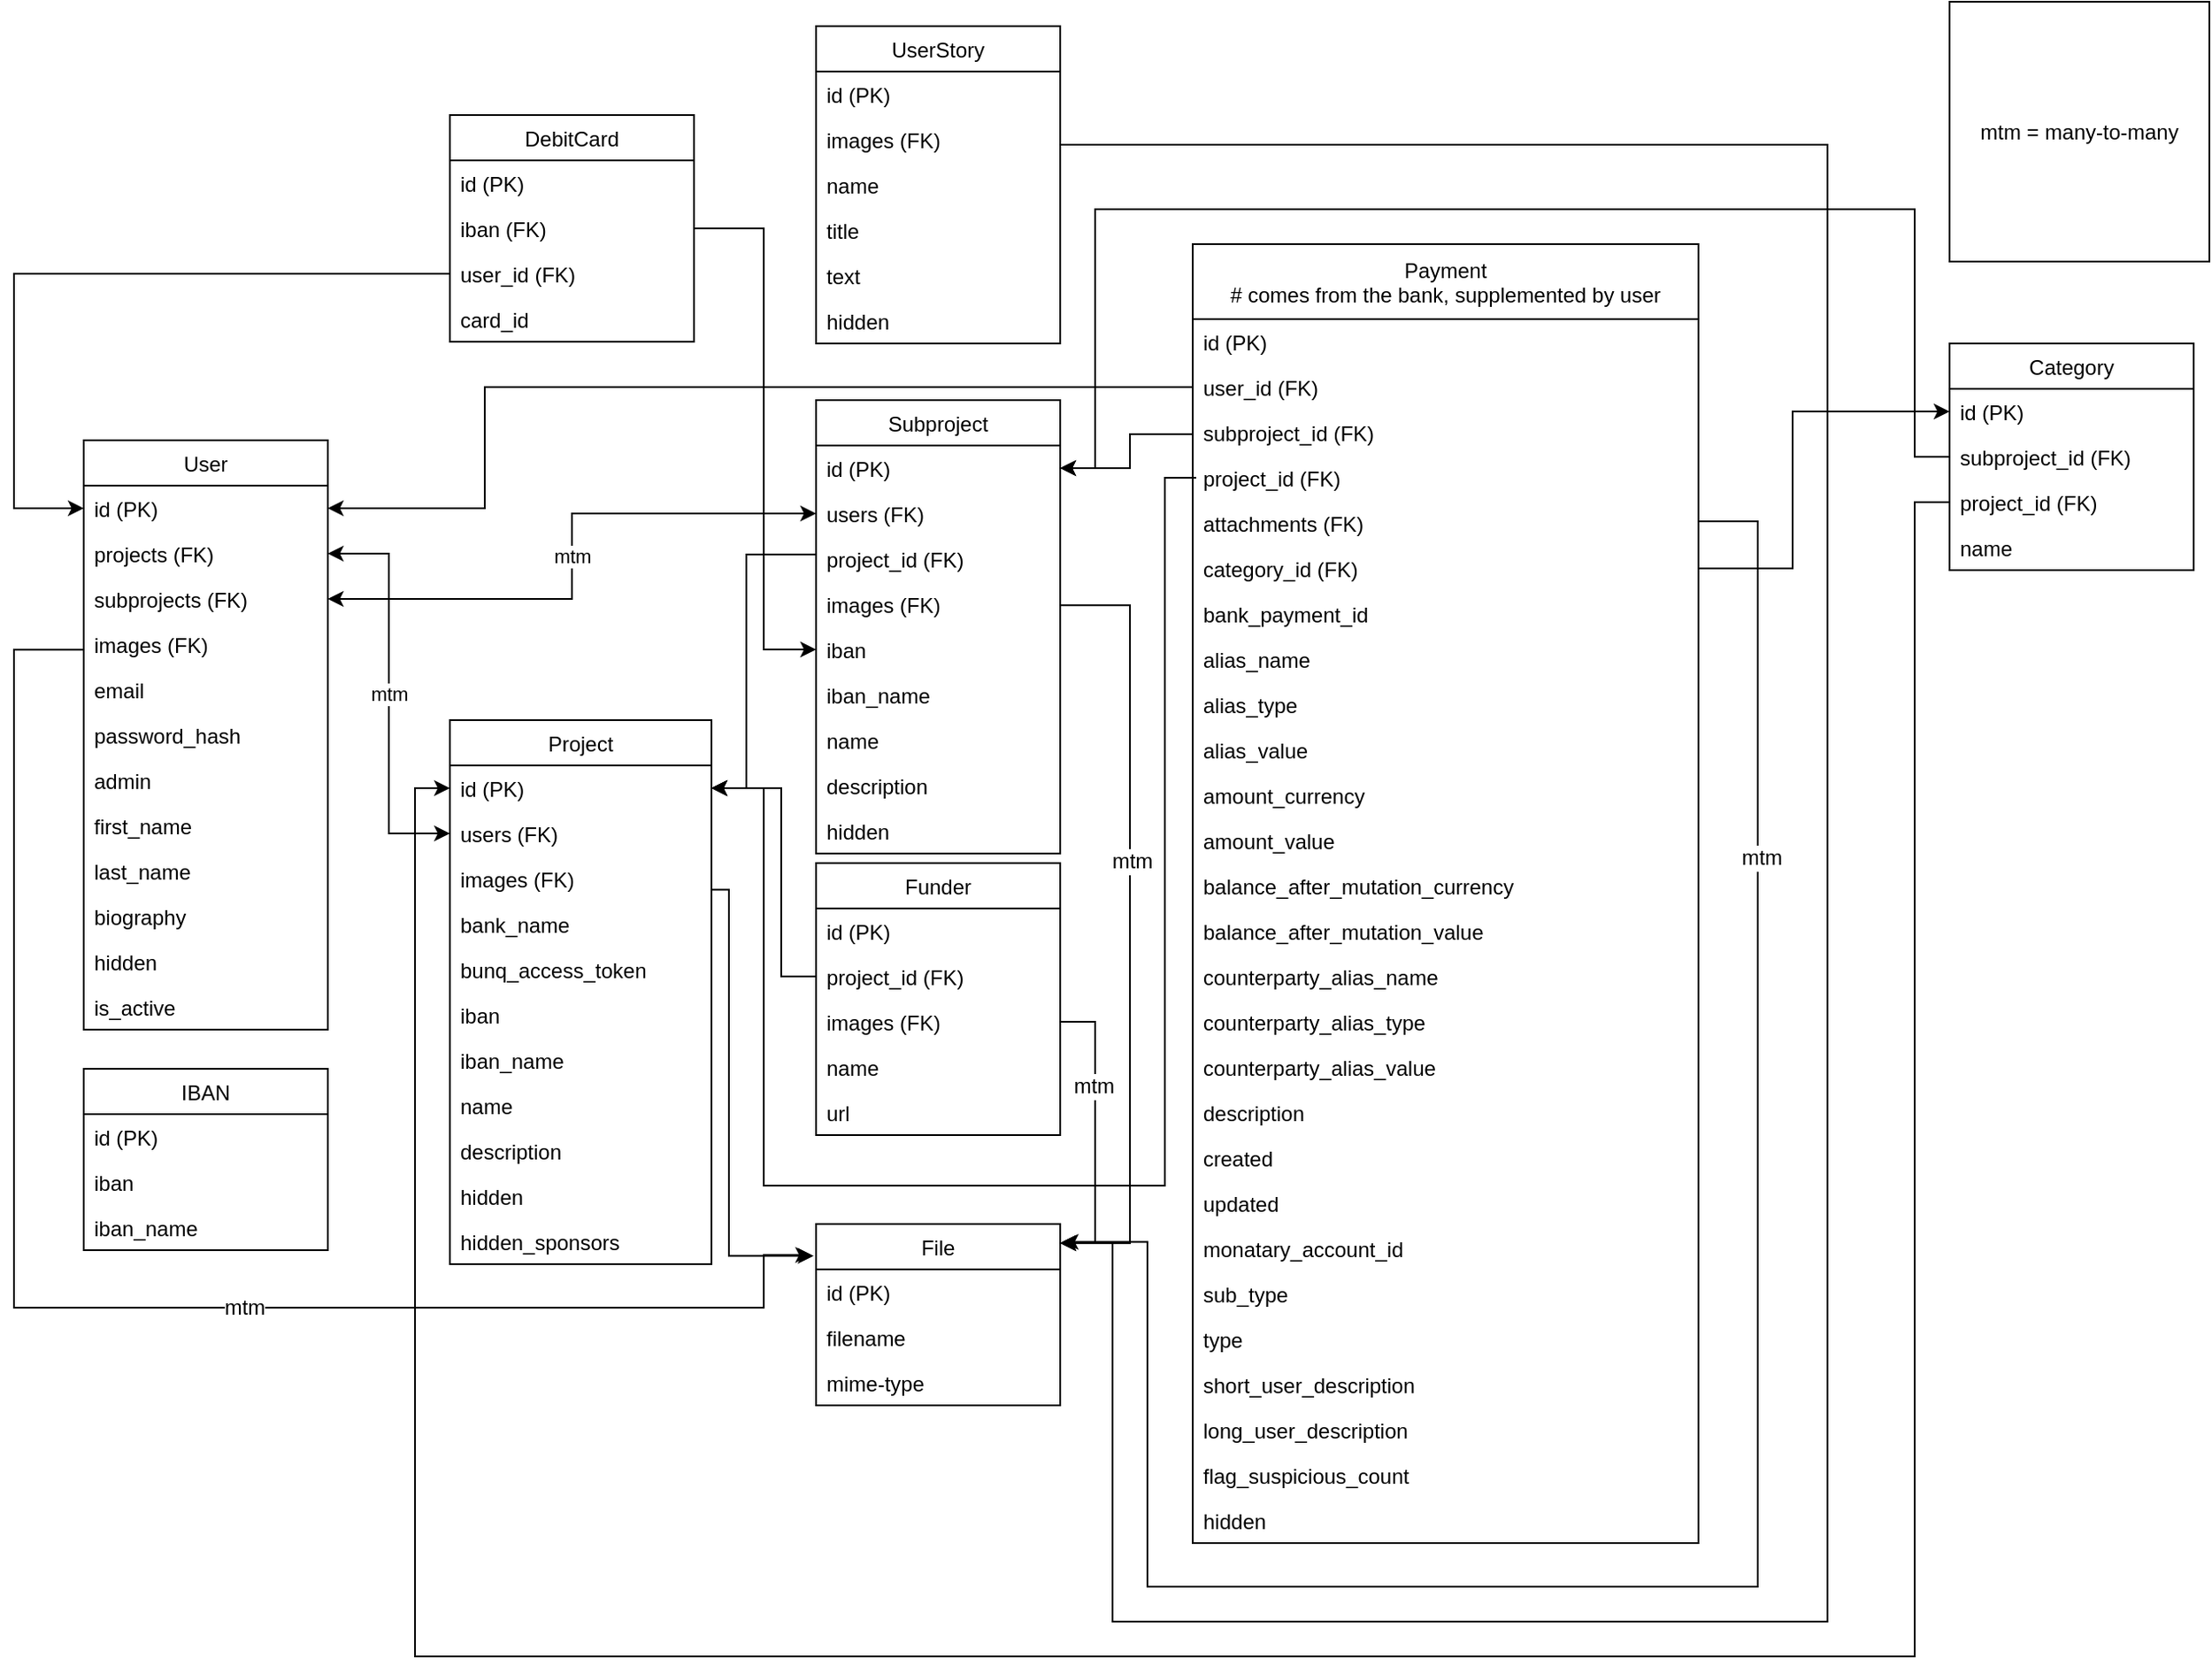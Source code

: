 <mxfile version="14.6.0" type="embed"><diagram id="FL1DUbzEmaRSs4RPR8yB" name="Page-1"><mxGraphModel dx="1816" dy="1191" grid="1" gridSize="10" guides="1" tooltips="1" connect="1" arrows="1" fold="1" page="0" pageScale="1" pageWidth="850" pageHeight="1100" math="0" shadow="0"><root><mxCell id="0"/><mxCell id="1" parent="0"/><mxCell id="57HIDotSdVXh5_2v-usg-1" value="Payment&#xA;# comes from the bank, supplemented by user" style="swimlane;fontStyle=0;childLayout=stackLayout;horizontal=1;startSize=43;fillColor=none;horizontalStack=0;resizeParent=1;resizeParentMax=0;resizeLast=0;collapsible=1;marginBottom=0;" parent="1" vertex="1"><mxGeometry x="626" y="10" width="290" height="745" as="geometry"/></mxCell><mxCell id="57HIDotSdVXh5_2v-usg-2" value="id (PK)&#xA;" style="text;strokeColor=none;fillColor=none;align=left;verticalAlign=top;spacingLeft=4;spacingRight=4;overflow=hidden;rotatable=0;points=[[0,0.5],[1,0.5]];portConstraint=eastwest;" parent="57HIDotSdVXh5_2v-usg-1" vertex="1"><mxGeometry y="43" width="290" height="26" as="geometry"/></mxCell><mxCell id="57HIDotSdVXh5_2v-usg-3" value="user_id (FK)" style="text;strokeColor=none;fillColor=none;align=left;verticalAlign=top;spacingLeft=4;spacingRight=4;overflow=hidden;rotatable=0;points=[[0,0.5],[1,0.5]];portConstraint=eastwest;" parent="57HIDotSdVXh5_2v-usg-1" vertex="1"><mxGeometry y="69" width="290" height="26" as="geometry"/></mxCell><mxCell id="57HIDotSdVXh5_2v-usg-4" value="subproject_id (FK)&#xA;" style="text;strokeColor=none;fillColor=none;align=left;verticalAlign=top;spacingLeft=4;spacingRight=4;overflow=hidden;rotatable=0;points=[[0,0.5],[1,0.5]];portConstraint=eastwest;" parent="57HIDotSdVXh5_2v-usg-1" vertex="1"><mxGeometry y="95" width="290" height="26" as="geometry"/></mxCell><mxCell id="dgPIgxhR0ISImd--TOWR-12" value="project_id (FK)&#xA;" style="text;strokeColor=none;fillColor=none;align=left;verticalAlign=top;spacingLeft=4;spacingRight=4;overflow=hidden;rotatable=0;points=[[0,0.5],[1,0.5]];portConstraint=eastwest;" parent="57HIDotSdVXh5_2v-usg-1" vertex="1"><mxGeometry y="121" width="290" height="26" as="geometry"/></mxCell><mxCell id="57HIDotSdVXh5_2v-usg-22" value="attachments (FK)" style="text;strokeColor=none;fillColor=none;align=left;verticalAlign=top;spacingLeft=4;spacingRight=4;overflow=hidden;rotatable=0;points=[[0,0.5],[1,0.5]];portConstraint=eastwest;" parent="57HIDotSdVXh5_2v-usg-1" vertex="1"><mxGeometry y="147" width="290" height="26" as="geometry"/></mxCell><mxCell id="MOU_LMAIuNn6sAr-39yu-17" value="category_id (FK)" style="text;strokeColor=none;fillColor=none;align=left;verticalAlign=top;spacingLeft=4;spacingRight=4;overflow=hidden;rotatable=0;points=[[0,0.5],[1,0.5]];portConstraint=eastwest;" parent="57HIDotSdVXh5_2v-usg-1" vertex="1"><mxGeometry y="173" width="290" height="26" as="geometry"/></mxCell><mxCell id="RYIPEs735Vv0NZoKvchg-1" value="bank_payment_id" style="text;strokeColor=none;fillColor=none;align=left;verticalAlign=top;spacingLeft=4;spacingRight=4;overflow=hidden;rotatable=0;points=[[0,0.5],[1,0.5]];portConstraint=eastwest;" parent="57HIDotSdVXh5_2v-usg-1" vertex="1"><mxGeometry y="199" width="290" height="26" as="geometry"/></mxCell><mxCell id="QB_uUHTQV4FfVjy4guDK-3" value="alias_name" style="text;strokeColor=none;fillColor=none;align=left;verticalAlign=top;spacingLeft=4;spacingRight=4;overflow=hidden;rotatable=0;points=[[0,0.5],[1,0.5]];portConstraint=eastwest;" parent="57HIDotSdVXh5_2v-usg-1" vertex="1"><mxGeometry y="225" width="290" height="26" as="geometry"/></mxCell><mxCell id="QB_uUHTQV4FfVjy4guDK-4" value="alias_type" style="text;strokeColor=none;fillColor=none;align=left;verticalAlign=top;spacingLeft=4;spacingRight=4;overflow=hidden;rotatable=0;points=[[0,0.5],[1,0.5]];portConstraint=eastwest;" parent="57HIDotSdVXh5_2v-usg-1" vertex="1"><mxGeometry y="251" width="290" height="26" as="geometry"/></mxCell><mxCell id="QB_uUHTQV4FfVjy4guDK-5" value="alias_value" style="text;strokeColor=none;fillColor=none;align=left;verticalAlign=top;spacingLeft=4;spacingRight=4;overflow=hidden;rotatable=0;points=[[0,0.5],[1,0.5]];portConstraint=eastwest;" parent="57HIDotSdVXh5_2v-usg-1" vertex="1"><mxGeometry y="277" width="290" height="26" as="geometry"/></mxCell><mxCell id="QB_uUHTQV4FfVjy4guDK-1" value="amount_currency" style="text;strokeColor=none;fillColor=none;align=left;verticalAlign=top;spacingLeft=4;spacingRight=4;overflow=hidden;rotatable=0;points=[[0,0.5],[1,0.5]];portConstraint=eastwest;" parent="57HIDotSdVXh5_2v-usg-1" vertex="1"><mxGeometry y="303" width="290" height="26" as="geometry"/></mxCell><mxCell id="57HIDotSdVXh5_2v-usg-62" value="amount_value" style="text;strokeColor=none;fillColor=none;align=left;verticalAlign=top;spacingLeft=4;spacingRight=4;overflow=hidden;rotatable=0;points=[[0,0.5],[1,0.5]];portConstraint=eastwest;" parent="57HIDotSdVXh5_2v-usg-1" vertex="1"><mxGeometry y="329" width="290" height="26" as="geometry"/></mxCell><mxCell id="1cijwUi_od-Cin2QK2L3-3" value="balance_after_mutation_currency" style="text;strokeColor=none;fillColor=none;align=left;verticalAlign=top;spacingLeft=4;spacingRight=4;overflow=hidden;rotatable=0;points=[[0,0.5],[1,0.5]];portConstraint=eastwest;" parent="57HIDotSdVXh5_2v-usg-1" vertex="1"><mxGeometry y="355" width="290" height="26" as="geometry"/></mxCell><mxCell id="QB_uUHTQV4FfVjy4guDK-17" value="balance_after_mutation_value" style="text;strokeColor=none;fillColor=none;align=left;verticalAlign=top;spacingLeft=4;spacingRight=4;overflow=hidden;rotatable=0;points=[[0,0.5],[1,0.5]];portConstraint=eastwest;" parent="57HIDotSdVXh5_2v-usg-1" vertex="1"><mxGeometry y="381" width="290" height="26" as="geometry"/></mxCell><mxCell id="QB_uUHTQV4FfVjy4guDK-6" value="counterparty_alias_name" style="text;strokeColor=none;fillColor=none;align=left;verticalAlign=top;spacingLeft=4;spacingRight=4;overflow=hidden;rotatable=0;points=[[0,0.5],[1,0.5]];portConstraint=eastwest;" parent="57HIDotSdVXh5_2v-usg-1" vertex="1"><mxGeometry y="407" width="290" height="26" as="geometry"/></mxCell><mxCell id="QB_uUHTQV4FfVjy4guDK-7" value="counterparty_alias_type" style="text;strokeColor=none;fillColor=none;align=left;verticalAlign=top;spacingLeft=4;spacingRight=4;overflow=hidden;rotatable=0;points=[[0,0.5],[1,0.5]];portConstraint=eastwest;" parent="57HIDotSdVXh5_2v-usg-1" vertex="1"><mxGeometry y="433" width="290" height="26" as="geometry"/></mxCell><mxCell id="QB_uUHTQV4FfVjy4guDK-8" value="counterparty_alias_value" style="text;strokeColor=none;fillColor=none;align=left;verticalAlign=top;spacingLeft=4;spacingRight=4;overflow=hidden;rotatable=0;points=[[0,0.5],[1,0.5]];portConstraint=eastwest;" parent="57HIDotSdVXh5_2v-usg-1" vertex="1"><mxGeometry y="459" width="290" height="26" as="geometry"/></mxCell><mxCell id="57HIDotSdVXh5_2v-usg-20" value="description" style="text;strokeColor=none;fillColor=none;align=left;verticalAlign=top;spacingLeft=4;spacingRight=4;overflow=hidden;rotatable=0;points=[[0,0.5],[1,0.5]];portConstraint=eastwest;" parent="57HIDotSdVXh5_2v-usg-1" vertex="1"><mxGeometry y="485" width="290" height="26" as="geometry"/></mxCell><mxCell id="QB_uUHTQV4FfVjy4guDK-18" value="created" style="text;strokeColor=none;fillColor=none;align=left;verticalAlign=top;spacingLeft=4;spacingRight=4;overflow=hidden;rotatable=0;points=[[0,0.5],[1,0.5]];portConstraint=eastwest;" parent="57HIDotSdVXh5_2v-usg-1" vertex="1"><mxGeometry y="511" width="290" height="26" as="geometry"/></mxCell><mxCell id="QB_uUHTQV4FfVjy4guDK-19" value="updated" style="text;strokeColor=none;fillColor=none;align=left;verticalAlign=top;spacingLeft=4;spacingRight=4;overflow=hidden;rotatable=0;points=[[0,0.5],[1,0.5]];portConstraint=eastwest;" parent="57HIDotSdVXh5_2v-usg-1" vertex="1"><mxGeometry y="537" width="290" height="26" as="geometry"/></mxCell><mxCell id="QB_uUHTQV4FfVjy4guDK-20" value="monatary_account_id" style="text;strokeColor=none;fillColor=none;align=left;verticalAlign=top;spacingLeft=4;spacingRight=4;overflow=hidden;rotatable=0;points=[[0,0.5],[1,0.5]];portConstraint=eastwest;" parent="57HIDotSdVXh5_2v-usg-1" vertex="1"><mxGeometry y="563" width="290" height="26" as="geometry"/></mxCell><mxCell id="QB_uUHTQV4FfVjy4guDK-21" value="sub_type" style="text;strokeColor=none;fillColor=none;align=left;verticalAlign=top;spacingLeft=4;spacingRight=4;overflow=hidden;rotatable=0;points=[[0,0.5],[1,0.5]];portConstraint=eastwest;" parent="57HIDotSdVXh5_2v-usg-1" vertex="1"><mxGeometry y="589" width="290" height="26" as="geometry"/></mxCell><mxCell id="QB_uUHTQV4FfVjy4guDK-22" value="type" style="text;strokeColor=none;fillColor=none;align=left;verticalAlign=top;spacingLeft=4;spacingRight=4;overflow=hidden;rotatable=0;points=[[0,0.5],[1,0.5]];portConstraint=eastwest;" parent="57HIDotSdVXh5_2v-usg-1" vertex="1"><mxGeometry y="615" width="290" height="26" as="geometry"/></mxCell><mxCell id="57HIDotSdVXh5_2v-usg-21" value="short_user_description" style="text;strokeColor=none;fillColor=none;align=left;verticalAlign=top;spacingLeft=4;spacingRight=4;overflow=hidden;rotatable=0;points=[[0,0.5],[1,0.5]];portConstraint=eastwest;" parent="57HIDotSdVXh5_2v-usg-1" vertex="1"><mxGeometry y="641" width="290" height="26" as="geometry"/></mxCell><mxCell id="3pyakyadj2IgIkxRDgVL-15" value="long_user_description" style="text;strokeColor=none;fillColor=none;align=left;verticalAlign=top;spacingLeft=4;spacingRight=4;overflow=hidden;rotatable=0;points=[[0,0.5],[1,0.5]];portConstraint=eastwest;" parent="57HIDotSdVXh5_2v-usg-1" vertex="1"><mxGeometry y="667" width="290" height="26" as="geometry"/></mxCell><mxCell id="57HIDotSdVXh5_2v-usg-17" value="flag_suspicious_count" style="text;strokeColor=none;fillColor=none;align=left;verticalAlign=top;spacingLeft=4;spacingRight=4;overflow=hidden;rotatable=0;points=[[0,0.5],[1,0.5]];portConstraint=eastwest;" parent="57HIDotSdVXh5_2v-usg-1" vertex="1"><mxGeometry y="693" width="290" height="26" as="geometry"/></mxCell><mxCell id="57HIDotSdVXh5_2v-usg-12" value="hidden" style="text;strokeColor=none;fillColor=none;align=left;verticalAlign=top;spacingLeft=4;spacingRight=4;overflow=hidden;rotatable=0;points=[[0,0.5],[1,0.5]];portConstraint=eastwest;" parent="57HIDotSdVXh5_2v-usg-1" vertex="1"><mxGeometry y="719" width="290" height="26" as="geometry"/></mxCell><mxCell id="57HIDotSdVXh5_2v-usg-5" value="User" style="swimlane;fontStyle=0;childLayout=stackLayout;horizontal=1;startSize=26;fillColor=none;horizontalStack=0;resizeParent=1;resizeParentMax=0;resizeLast=0;collapsible=1;marginBottom=0;" parent="1" vertex="1"><mxGeometry x="-10" y="122.5" width="140" height="338" as="geometry"/></mxCell><mxCell id="57HIDotSdVXh5_2v-usg-6" value="id (PK)&#xA;" style="text;strokeColor=none;fillColor=none;align=left;verticalAlign=top;spacingLeft=4;spacingRight=4;overflow=hidden;rotatable=0;points=[[0,0.5],[1,0.5]];portConstraint=eastwest;" parent="57HIDotSdVXh5_2v-usg-5" vertex="1"><mxGeometry y="26" width="140" height="26" as="geometry"/></mxCell><mxCell id="57HIDotSdVXh5_2v-usg-33" value="projects (FK)" style="text;strokeColor=none;fillColor=none;align=left;verticalAlign=top;spacingLeft=4;spacingRight=4;overflow=hidden;rotatable=0;points=[[0,0.5],[1,0.5]];portConstraint=eastwest;" parent="57HIDotSdVXh5_2v-usg-5" vertex="1"><mxGeometry y="52" width="140" height="26" as="geometry"/></mxCell><mxCell id="57HIDotSdVXh5_2v-usg-34" value="subprojects (FK)" style="text;strokeColor=none;fillColor=none;align=left;verticalAlign=top;spacingLeft=4;spacingRight=4;overflow=hidden;rotatable=0;points=[[0,0.5],[1,0.5]];portConstraint=eastwest;" parent="57HIDotSdVXh5_2v-usg-5" vertex="1"><mxGeometry y="78" width="140" height="26" as="geometry"/></mxCell><mxCell id="57HIDotSdVXh5_2v-usg-36" value="images (FK)" style="text;strokeColor=none;fillColor=none;align=left;verticalAlign=top;spacingLeft=4;spacingRight=4;overflow=hidden;rotatable=0;points=[[0,0.5],[1,0.5]];portConstraint=eastwest;" parent="57HIDotSdVXh5_2v-usg-5" vertex="1"><mxGeometry y="104" width="140" height="26" as="geometry"/></mxCell><mxCell id="57HIDotSdVXh5_2v-usg-8" value="email" style="text;strokeColor=none;fillColor=none;align=left;verticalAlign=top;spacingLeft=4;spacingRight=4;overflow=hidden;rotatable=0;points=[[0,0.5],[1,0.5]];portConstraint=eastwest;" parent="57HIDotSdVXh5_2v-usg-5" vertex="1"><mxGeometry y="130" width="140" height="26" as="geometry"/></mxCell><mxCell id="57HIDotSdVXh5_2v-usg-25" value="password_hash" style="text;strokeColor=none;fillColor=none;align=left;verticalAlign=top;spacingLeft=4;spacingRight=4;overflow=hidden;rotatable=0;points=[[0,0.5],[1,0.5]];portConstraint=eastwest;" parent="57HIDotSdVXh5_2v-usg-5" vertex="1"><mxGeometry y="156" width="140" height="26" as="geometry"/></mxCell><mxCell id="57HIDotSdVXh5_2v-usg-7" value="admin" style="text;strokeColor=none;fillColor=none;align=left;verticalAlign=top;spacingLeft=4;spacingRight=4;overflow=hidden;rotatable=0;points=[[0,0.5],[1,0.5]];portConstraint=eastwest;" parent="57HIDotSdVXh5_2v-usg-5" vertex="1"><mxGeometry y="182" width="140" height="26" as="geometry"/></mxCell><mxCell id="57HIDotSdVXh5_2v-usg-31" value="first_name" style="text;strokeColor=none;fillColor=none;align=left;verticalAlign=top;spacingLeft=4;spacingRight=4;overflow=hidden;rotatable=0;points=[[0,0.5],[1,0.5]];portConstraint=eastwest;" parent="57HIDotSdVXh5_2v-usg-5" vertex="1"><mxGeometry y="208" width="140" height="26" as="geometry"/></mxCell><mxCell id="3pyakyadj2IgIkxRDgVL-16" value="last_name" style="text;strokeColor=none;fillColor=none;align=left;verticalAlign=top;spacingLeft=4;spacingRight=4;overflow=hidden;rotatable=0;points=[[0,0.5],[1,0.5]];portConstraint=eastwest;" parent="57HIDotSdVXh5_2v-usg-5" vertex="1"><mxGeometry y="234" width="140" height="26" as="geometry"/></mxCell><mxCell id="57HIDotSdVXh5_2v-usg-32" value="biography" style="text;strokeColor=none;fillColor=none;align=left;verticalAlign=top;spacingLeft=4;spacingRight=4;overflow=hidden;rotatable=0;points=[[0,0.5],[1,0.5]];portConstraint=eastwest;" parent="57HIDotSdVXh5_2v-usg-5" vertex="1"><mxGeometry y="260" width="140" height="26" as="geometry"/></mxCell><mxCell id="3" value="hidden" style="text;strokeColor=none;fillColor=none;align=left;verticalAlign=top;spacingLeft=4;spacingRight=4;overflow=hidden;rotatable=0;points=[[0,0.5],[1,0.5]];portConstraint=eastwest;" parent="57HIDotSdVXh5_2v-usg-5" vertex="1"><mxGeometry y="286" width="140" height="26" as="geometry"/></mxCell><mxCell id="57HIDotSdVXh5_2v-usg-35" value="is_active" style="text;strokeColor=none;fillColor=none;align=left;verticalAlign=top;spacingLeft=4;spacingRight=4;overflow=hidden;rotatable=0;points=[[0,0.5],[1,0.5]];portConstraint=eastwest;" parent="57HIDotSdVXh5_2v-usg-5" vertex="1"><mxGeometry y="312" width="140" height="26" as="geometry"/></mxCell><mxCell id="57HIDotSdVXh5_2v-usg-43" value="mtm" style="edgeStyle=orthogonalEdgeStyle;rounded=0;orthogonalLoop=1;jettySize=auto;html=1;entryX=0;entryY=0.5;entryDx=0;entryDy=0;startArrow=classic;startFill=1;" parent="1" source="57HIDotSdVXh5_2v-usg-34" target="ZPVJgjMT-h1JvYD0-QV5-28" edge="1"><mxGeometry relative="1" as="geometry"/></mxCell><mxCell id="57HIDotSdVXh5_2v-usg-44" value="Project" style="swimlane;fontStyle=0;childLayout=stackLayout;horizontal=1;startSize=26;fillColor=none;horizontalStack=0;resizeParent=1;resizeParentMax=0;resizeLast=0;collapsible=1;marginBottom=0;" parent="1" vertex="1"><mxGeometry x="200" y="283" width="150" height="312" as="geometry"/></mxCell><mxCell id="57HIDotSdVXh5_2v-usg-45" value="id (PK)" style="text;strokeColor=none;fillColor=none;align=left;verticalAlign=top;spacingLeft=4;spacingRight=4;overflow=hidden;rotatable=0;points=[[0,0.5],[1,0.5]];portConstraint=eastwest;" parent="57HIDotSdVXh5_2v-usg-44" vertex="1"><mxGeometry y="26" width="150" height="26" as="geometry"/></mxCell><mxCell id="ZPVJgjMT-h1JvYD0-QV5-26" value="users (FK)" style="text;strokeColor=none;fillColor=none;align=left;verticalAlign=top;spacingLeft=4;spacingRight=4;overflow=hidden;rotatable=0;points=[[0,0.5],[1,0.5]];portConstraint=eastwest;" parent="57HIDotSdVXh5_2v-usg-44" vertex="1"><mxGeometry y="52" width="150" height="26" as="geometry"/></mxCell><mxCell id="57HIDotSdVXh5_2v-usg-49" value="images (FK)" style="text;strokeColor=none;fillColor=none;align=left;verticalAlign=top;spacingLeft=4;spacingRight=4;overflow=hidden;rotatable=0;points=[[0,0.5],[1,0.5]];portConstraint=eastwest;" parent="57HIDotSdVXh5_2v-usg-44" vertex="1"><mxGeometry y="78" width="150" height="26" as="geometry"/></mxCell><mxCell id="dgPIgxhR0ISImd--TOWR-4" value="bank_name" style="text;strokeColor=none;fillColor=none;align=left;verticalAlign=top;spacingLeft=4;spacingRight=4;overflow=hidden;rotatable=0;points=[[0,0.5],[1,0.5]];portConstraint=eastwest;" parent="57HIDotSdVXh5_2v-usg-44" vertex="1"><mxGeometry y="104" width="150" height="26" as="geometry"/></mxCell><mxCell id="dgPIgxhR0ISImd--TOWR-6" value="bunq_access_token" style="text;strokeColor=none;fillColor=none;align=left;verticalAlign=top;spacingLeft=4;spacingRight=4;overflow=hidden;rotatable=0;points=[[0,0.5],[1,0.5]];portConstraint=eastwest;" parent="57HIDotSdVXh5_2v-usg-44" vertex="1"><mxGeometry y="130" width="150" height="26" as="geometry"/></mxCell><mxCell id="3pyakyadj2IgIkxRDgVL-2" value="iban" style="text;strokeColor=none;fillColor=none;align=left;verticalAlign=top;spacingLeft=4;spacingRight=4;overflow=hidden;rotatable=0;points=[[0,0.5],[1,0.5]];portConstraint=eastwest;" parent="57HIDotSdVXh5_2v-usg-44" vertex="1"><mxGeometry y="156" width="150" height="26" as="geometry"/></mxCell><mxCell id="Kla7lpwl7TmHaU3DW4KV-1" value="iban_name" style="text;strokeColor=none;fillColor=none;align=left;verticalAlign=top;spacingLeft=4;spacingRight=4;overflow=hidden;rotatable=0;points=[[0,0.5],[1,0.5]];portConstraint=eastwest;" parent="57HIDotSdVXh5_2v-usg-44" vertex="1"><mxGeometry y="182" width="150" height="26" as="geometry"/></mxCell><mxCell id="3pyakyadj2IgIkxRDgVL-17" value="name" style="text;strokeColor=none;fillColor=none;align=left;verticalAlign=top;spacingLeft=4;spacingRight=4;overflow=hidden;rotatable=0;points=[[0,0.5],[1,0.5]];portConstraint=eastwest;" parent="57HIDotSdVXh5_2v-usg-44" vertex="1"><mxGeometry y="208" width="150" height="26" as="geometry"/></mxCell><mxCell id="57HIDotSdVXh5_2v-usg-48" value="description" style="text;strokeColor=none;fillColor=none;align=left;verticalAlign=top;spacingLeft=4;spacingRight=4;overflow=hidden;rotatable=0;points=[[0,0.5],[1,0.5]];portConstraint=eastwest;" parent="57HIDotSdVXh5_2v-usg-44" vertex="1"><mxGeometry y="234" width="150" height="26" as="geometry"/></mxCell><mxCell id="57HIDotSdVXh5_2v-usg-50" value="hidden" style="text;strokeColor=none;fillColor=none;align=left;verticalAlign=top;spacingLeft=4;spacingRight=4;overflow=hidden;rotatable=0;points=[[0,0.5],[1,0.5]];portConstraint=eastwest;" parent="57HIDotSdVXh5_2v-usg-44" vertex="1"><mxGeometry y="260" width="150" height="26" as="geometry"/></mxCell><mxCell id="2" value="hidden_sponsors&#xA;" style="text;strokeColor=none;fillColor=none;align=left;verticalAlign=top;spacingLeft=4;spacingRight=4;overflow=hidden;rotatable=0;points=[[0,0.5],[1,0.5]];portConstraint=eastwest;" parent="57HIDotSdVXh5_2v-usg-44" vertex="1"><mxGeometry y="286" width="150" height="26" as="geometry"/></mxCell><mxCell id="57HIDotSdVXh5_2v-usg-52" style="edgeStyle=orthogonalEdgeStyle;rounded=0;orthogonalLoop=1;jettySize=auto;html=1;entryX=1;entryY=0.5;entryDx=0;entryDy=0;" parent="1" source="57HIDotSdVXh5_2v-usg-37" target="57HIDotSdVXh5_2v-usg-45" edge="1"><mxGeometry relative="1" as="geometry"><Array as="points"><mxPoint x="370" y="188"/><mxPoint x="370" y="322"/></Array></mxGeometry></mxCell><mxCell id="57HIDotSdVXh5_2v-usg-10" value="Subproject" style="swimlane;fontStyle=0;childLayout=stackLayout;horizontal=1;startSize=26;fillColor=none;horizontalStack=0;resizeParent=1;resizeParentMax=0;resizeLast=0;collapsible=1;marginBottom=0;" parent="1" vertex="1"><mxGeometry x="410" y="99.5" width="140" height="260" as="geometry"/></mxCell><mxCell id="57HIDotSdVXh5_2v-usg-11" value="id (PK)" style="text;strokeColor=none;fillColor=none;align=left;verticalAlign=top;spacingLeft=4;spacingRight=4;overflow=hidden;rotatable=0;points=[[0,0.5],[1,0.5]];portConstraint=eastwest;" parent="57HIDotSdVXh5_2v-usg-10" vertex="1"><mxGeometry y="26" width="140" height="26" as="geometry"/></mxCell><mxCell id="ZPVJgjMT-h1JvYD0-QV5-28" value="users (FK)" style="text;strokeColor=none;fillColor=none;align=left;verticalAlign=top;spacingLeft=4;spacingRight=4;overflow=hidden;rotatable=0;points=[[0,0.5],[1,0.5]];portConstraint=eastwest;" parent="57HIDotSdVXh5_2v-usg-10" vertex="1"><mxGeometry y="52" width="140" height="26" as="geometry"/></mxCell><mxCell id="57HIDotSdVXh5_2v-usg-37" value="project_id (FK)" style="text;strokeColor=none;fillColor=none;align=left;verticalAlign=top;spacingLeft=4;spacingRight=4;overflow=hidden;rotatable=0;points=[[0,0.5],[1,0.5]];portConstraint=eastwest;" parent="57HIDotSdVXh5_2v-usg-10" vertex="1"><mxGeometry y="78" width="140" height="26" as="geometry"/></mxCell><mxCell id="57HIDotSdVXh5_2v-usg-39" value="images (FK)" style="text;strokeColor=none;fillColor=none;align=left;verticalAlign=top;spacingLeft=4;spacingRight=4;overflow=hidden;rotatable=0;points=[[0,0.5],[1,0.5]];portConstraint=eastwest;" parent="57HIDotSdVXh5_2v-usg-10" vertex="1"><mxGeometry y="104" width="140" height="26" as="geometry"/></mxCell><mxCell id="1cijwUi_od-Cin2QK2L3-1" value="iban" style="text;strokeColor=none;fillColor=none;align=left;verticalAlign=top;spacingLeft=4;spacingRight=4;overflow=hidden;rotatable=0;points=[[0,0.5],[1,0.5]];portConstraint=eastwest;" parent="57HIDotSdVXh5_2v-usg-10" vertex="1"><mxGeometry y="130" width="140" height="26" as="geometry"/></mxCell><mxCell id="Kla7lpwl7TmHaU3DW4KV-2" value="iban_name" style="text;strokeColor=none;fillColor=none;align=left;verticalAlign=top;spacingLeft=4;spacingRight=4;overflow=hidden;rotatable=0;points=[[0,0.5],[1,0.5]];portConstraint=eastwest;" parent="57HIDotSdVXh5_2v-usg-10" vertex="1"><mxGeometry y="156" width="140" height="26" as="geometry"/></mxCell><mxCell id="3pyakyadj2IgIkxRDgVL-18" value="name" style="text;strokeColor=none;fillColor=none;align=left;verticalAlign=top;spacingLeft=4;spacingRight=4;overflow=hidden;rotatable=0;points=[[0,0.5],[1,0.5]];portConstraint=eastwest;" parent="57HIDotSdVXh5_2v-usg-10" vertex="1"><mxGeometry y="182" width="140" height="26" as="geometry"/></mxCell><mxCell id="57HIDotSdVXh5_2v-usg-13" value="description" style="text;strokeColor=none;fillColor=none;align=left;verticalAlign=top;spacingLeft=4;spacingRight=4;overflow=hidden;rotatable=0;points=[[0,0.5],[1,0.5]];portConstraint=eastwest;" parent="57HIDotSdVXh5_2v-usg-10" vertex="1"><mxGeometry y="208" width="140" height="26" as="geometry"/></mxCell><mxCell id="57HIDotSdVXh5_2v-usg-40" value="hidden" style="text;strokeColor=none;fillColor=none;align=left;verticalAlign=top;spacingLeft=4;spacingRight=4;overflow=hidden;rotatable=0;points=[[0,0.5],[1,0.5]];portConstraint=eastwest;" parent="57HIDotSdVXh5_2v-usg-10" vertex="1"><mxGeometry y="234" width="140" height="26" as="geometry"/></mxCell><mxCell id="57HIDotSdVXh5_2v-usg-54" style="edgeStyle=orthogonalEdgeStyle;rounded=0;orthogonalLoop=1;jettySize=auto;html=1;entryX=1;entryY=0.5;entryDx=0;entryDy=0;" parent="1" source="57HIDotSdVXh5_2v-usg-4" target="57HIDotSdVXh5_2v-usg-11" edge="1"><mxGeometry relative="1" as="geometry"><Array as="points"><mxPoint x="590" y="119"/><mxPoint x="590" y="139"/></Array></mxGeometry></mxCell><mxCell id="57HIDotSdVXh5_2v-usg-56" value="UserStory" style="swimlane;fontStyle=0;childLayout=stackLayout;horizontal=1;startSize=26;fillColor=none;horizontalStack=0;resizeParent=1;resizeParentMax=0;resizeLast=0;collapsible=1;marginBottom=0;" parent="1" vertex="1"><mxGeometry x="410" y="-115" width="140" height="182" as="geometry"/></mxCell><mxCell id="57HIDotSdVXh5_2v-usg-61" value="id (PK)" style="text;strokeColor=none;fillColor=none;align=left;verticalAlign=top;spacingLeft=4;spacingRight=4;overflow=hidden;rotatable=0;points=[[0,0.5],[1,0.5]];portConstraint=eastwest;" parent="57HIDotSdVXh5_2v-usg-56" vertex="1"><mxGeometry y="26" width="140" height="26" as="geometry"/></mxCell><mxCell id="57HIDotSdVXh5_2v-usg-60" value="images (FK)" style="text;strokeColor=none;fillColor=none;align=left;verticalAlign=top;spacingLeft=4;spacingRight=4;overflow=hidden;rotatable=0;points=[[0,0.5],[1,0.5]];portConstraint=eastwest;" parent="57HIDotSdVXh5_2v-usg-56" vertex="1"><mxGeometry y="52" width="140" height="26" as="geometry"/></mxCell><mxCell id="57HIDotSdVXh5_2v-usg-58" value="name" style="text;strokeColor=none;fillColor=none;align=left;verticalAlign=top;spacingLeft=4;spacingRight=4;overflow=hidden;rotatable=0;points=[[0,0.5],[1,0.5]];portConstraint=eastwest;" parent="57HIDotSdVXh5_2v-usg-56" vertex="1"><mxGeometry y="78" width="140" height="26" as="geometry"/></mxCell><mxCell id="57HIDotSdVXh5_2v-usg-57" value="title" style="text;strokeColor=none;fillColor=none;align=left;verticalAlign=top;spacingLeft=4;spacingRight=4;overflow=hidden;rotatable=0;points=[[0,0.5],[1,0.5]];portConstraint=eastwest;" parent="57HIDotSdVXh5_2v-usg-56" vertex="1"><mxGeometry y="104" width="140" height="26" as="geometry"/></mxCell><mxCell id="dgPIgxhR0ISImd--TOWR-15" value="text" style="text;strokeColor=none;fillColor=none;align=left;verticalAlign=top;spacingLeft=4;spacingRight=4;overflow=hidden;rotatable=0;points=[[0,0.5],[1,0.5]];portConstraint=eastwest;" parent="57HIDotSdVXh5_2v-usg-56" vertex="1"><mxGeometry y="130" width="140" height="26" as="geometry"/></mxCell><mxCell id="57HIDotSdVXh5_2v-usg-59" value="hidden" style="text;strokeColor=none;fillColor=none;align=left;verticalAlign=top;spacingLeft=4;spacingRight=4;overflow=hidden;rotatable=0;points=[[0,0.5],[1,0.5]];portConstraint=eastwest;" parent="57HIDotSdVXh5_2v-usg-56" vertex="1"><mxGeometry y="156" width="140" height="26" as="geometry"/></mxCell><mxCell id="3pyakyadj2IgIkxRDgVL-3" value="DebitCard" style="swimlane;fontStyle=0;childLayout=stackLayout;horizontal=1;startSize=26;fillColor=none;horizontalStack=0;resizeParent=1;resizeParentMax=0;resizeLast=0;collapsible=1;marginBottom=0;" parent="1" vertex="1"><mxGeometry x="200" y="-64" width="140" height="130" as="geometry"/></mxCell><mxCell id="3pyakyadj2IgIkxRDgVL-4" value="id (PK)" style="text;strokeColor=none;fillColor=none;align=left;verticalAlign=top;spacingLeft=4;spacingRight=4;overflow=hidden;rotatable=0;points=[[0,0.5],[1,0.5]];portConstraint=eastwest;" parent="3pyakyadj2IgIkxRDgVL-3" vertex="1"><mxGeometry y="26" width="140" height="26" as="geometry"/></mxCell><mxCell id="3pyakyadj2IgIkxRDgVL-5" value="iban (FK)&#xA;" style="text;strokeColor=none;fillColor=none;align=left;verticalAlign=top;spacingLeft=4;spacingRight=4;overflow=hidden;rotatable=0;points=[[0,0.5],[1,0.5]];portConstraint=eastwest;" parent="3pyakyadj2IgIkxRDgVL-3" vertex="1"><mxGeometry y="52" width="140" height="26" as="geometry"/></mxCell><mxCell id="3pyakyadj2IgIkxRDgVL-9" value="user_id (FK)" style="text;strokeColor=none;fillColor=none;align=left;verticalAlign=top;spacingLeft=4;spacingRight=4;overflow=hidden;rotatable=0;points=[[0,0.5],[1,0.5]];portConstraint=eastwest;" parent="3pyakyadj2IgIkxRDgVL-3" vertex="1"><mxGeometry y="78" width="140" height="26" as="geometry"/></mxCell><mxCell id="3pyakyadj2IgIkxRDgVL-6" value="card_id" style="text;strokeColor=none;fillColor=none;align=left;verticalAlign=top;spacingLeft=4;spacingRight=4;overflow=hidden;rotatable=0;points=[[0,0.5],[1,0.5]];portConstraint=eastwest;" parent="3pyakyadj2IgIkxRDgVL-3" vertex="1"><mxGeometry y="104" width="140" height="26" as="geometry"/></mxCell><mxCell id="3pyakyadj2IgIkxRDgVL-13" style="edgeStyle=orthogonalEdgeStyle;rounded=0;orthogonalLoop=1;jettySize=auto;html=1;entryX=0;entryY=0.5;entryDx=0;entryDy=0;" parent="1" source="3pyakyadj2IgIkxRDgVL-9" target="57HIDotSdVXh5_2v-usg-6" edge="1"><mxGeometry relative="1" as="geometry"><Array as="points"><mxPoint x="-50" y="27"/><mxPoint x="-50" y="162"/></Array></mxGeometry></mxCell><mxCell id="1cijwUi_od-Cin2QK2L3-2" style="edgeStyle=orthogonalEdgeStyle;rounded=0;orthogonalLoop=1;jettySize=auto;html=1;entryX=0;entryY=0.5;entryDx=0;entryDy=0;" parent="1" source="3pyakyadj2IgIkxRDgVL-5" target="1cijwUi_od-Cin2QK2L3-1" edge="1"><mxGeometry relative="1" as="geometry"><Array as="points"><mxPoint x="380" y="1"/><mxPoint x="380" y="243"/></Array></mxGeometry></mxCell><mxCell id="QB_uUHTQV4FfVjy4guDK-10" style="edgeStyle=orthogonalEdgeStyle;rounded=0;orthogonalLoop=1;jettySize=auto;html=1;entryX=1;entryY=0.5;entryDx=0;entryDy=0;" parent="1" source="57HIDotSdVXh5_2v-usg-3" target="57HIDotSdVXh5_2v-usg-6" edge="1"><mxGeometry relative="1" as="geometry"><Array as="points"><mxPoint x="220" y="92"/><mxPoint x="220" y="161"/></Array></mxGeometry></mxCell><mxCell id="QB_uUHTQV4FfVjy4guDK-11" value="Funder" style="swimlane;fontStyle=0;childLayout=stackLayout;horizontal=1;startSize=26;fillColor=none;horizontalStack=0;resizeParent=1;resizeParentMax=0;resizeLast=0;collapsible=1;marginBottom=0;" parent="1" vertex="1"><mxGeometry x="410" y="365" width="140" height="156" as="geometry"/></mxCell><mxCell id="QB_uUHTQV4FfVjy4guDK-12" value="id (PK)" style="text;strokeColor=none;fillColor=none;align=left;verticalAlign=top;spacingLeft=4;spacingRight=4;overflow=hidden;rotatable=0;points=[[0,0.5],[1,0.5]];portConstraint=eastwest;" parent="QB_uUHTQV4FfVjy4guDK-11" vertex="1"><mxGeometry y="26" width="140" height="26" as="geometry"/></mxCell><mxCell id="QB_uUHTQV4FfVjy4guDK-13" value="project_id (FK)&#xA;" style="text;strokeColor=none;fillColor=none;align=left;verticalAlign=top;spacingLeft=4;spacingRight=4;overflow=hidden;rotatable=0;points=[[0,0.5],[1,0.5]];portConstraint=eastwest;" parent="QB_uUHTQV4FfVjy4guDK-11" vertex="1"><mxGeometry y="52" width="140" height="26" as="geometry"/></mxCell><mxCell id="dgPIgxhR0ISImd--TOWR-16" value="images (FK)" style="text;strokeColor=none;fillColor=none;align=left;verticalAlign=top;spacingLeft=4;spacingRight=4;overflow=hidden;rotatable=0;points=[[0,0.5],[1,0.5]];portConstraint=eastwest;" parent="QB_uUHTQV4FfVjy4guDK-11" vertex="1"><mxGeometry y="78" width="140" height="26" as="geometry"/></mxCell><mxCell id="QB_uUHTQV4FfVjy4guDK-14" value="name" style="text;strokeColor=none;fillColor=none;align=left;verticalAlign=top;spacingLeft=4;spacingRight=4;overflow=hidden;rotatable=0;points=[[0,0.5],[1,0.5]];portConstraint=eastwest;" parent="QB_uUHTQV4FfVjy4guDK-11" vertex="1"><mxGeometry y="104" width="140" height="26" as="geometry"/></mxCell><mxCell id="QB_uUHTQV4FfVjy4guDK-15" value="url" style="text;strokeColor=none;fillColor=none;align=left;verticalAlign=top;spacingLeft=4;spacingRight=4;overflow=hidden;rotatable=0;points=[[0,0.5],[1,0.5]];portConstraint=eastwest;" parent="QB_uUHTQV4FfVjy4guDK-11" vertex="1"><mxGeometry y="130" width="140" height="26" as="geometry"/></mxCell><mxCell id="dgPIgxhR0ISImd--TOWR-13" style="edgeStyle=orthogonalEdgeStyle;rounded=0;orthogonalLoop=1;jettySize=auto;html=1;entryX=1;entryY=0.5;entryDx=0;entryDy=0;" parent="1" target="57HIDotSdVXh5_2v-usg-45" edge="1"><mxGeometry relative="1" as="geometry"><mxPoint x="628" y="144" as="sourcePoint"/><mxPoint x="380" y="320" as="targetPoint"/><Array as="points"><mxPoint x="610" y="144"/><mxPoint x="610" y="550"/><mxPoint x="380" y="550"/><mxPoint x="380" y="322"/></Array></mxGeometry></mxCell><mxCell id="dgPIgxhR0ISImd--TOWR-14" style="edgeStyle=orthogonalEdgeStyle;rounded=0;orthogonalLoop=1;jettySize=auto;html=1;" parent="1" source="QB_uUHTQV4FfVjy4guDK-13" target="57HIDotSdVXh5_2v-usg-45" edge="1"><mxGeometry relative="1" as="geometry"><Array as="points"><mxPoint x="390" y="430"/><mxPoint x="390" y="322"/></Array></mxGeometry></mxCell><mxCell id="W_6tImDHW6NGOdSY2lm--1" value="IBAN" style="swimlane;fontStyle=0;childLayout=stackLayout;horizontal=1;startSize=26;fillColor=none;horizontalStack=0;resizeParent=1;resizeParentMax=0;resizeLast=0;collapsible=1;marginBottom=0;" parent="1" vertex="1"><mxGeometry x="-10" y="483" width="140" height="104" as="geometry"/></mxCell><mxCell id="W_6tImDHW6NGOdSY2lm--2" value="id (PK)" style="text;strokeColor=none;fillColor=none;align=left;verticalAlign=top;spacingLeft=4;spacingRight=4;overflow=hidden;rotatable=0;points=[[0,0.5],[1,0.5]];portConstraint=eastwest;" parent="W_6tImDHW6NGOdSY2lm--1" vertex="1"><mxGeometry y="26" width="140" height="26" as="geometry"/></mxCell><mxCell id="W_6tImDHW6NGOdSY2lm--3" value="iban" style="text;strokeColor=none;fillColor=none;align=left;verticalAlign=top;spacingLeft=4;spacingRight=4;overflow=hidden;rotatable=0;points=[[0,0.5],[1,0.5]];portConstraint=eastwest;" parent="W_6tImDHW6NGOdSY2lm--1" vertex="1"><mxGeometry y="52" width="140" height="26" as="geometry"/></mxCell><mxCell id="W_6tImDHW6NGOdSY2lm--4" value="iban_name" style="text;strokeColor=none;fillColor=none;align=left;verticalAlign=top;spacingLeft=4;spacingRight=4;overflow=hidden;rotatable=0;points=[[0,0.5],[1,0.5]];portConstraint=eastwest;" parent="W_6tImDHW6NGOdSY2lm--1" vertex="1"><mxGeometry y="78" width="140" height="26" as="geometry"/></mxCell><mxCell id="ZPVJgjMT-h1JvYD0-QV5-1" value="File" style="swimlane;fontStyle=0;childLayout=stackLayout;horizontal=1;startSize=26;fillColor=none;horizontalStack=0;resizeParent=1;resizeParentMax=0;resizeLast=0;collapsible=1;marginBottom=0;" parent="1" vertex="1"><mxGeometry x="410" y="572" width="140" height="104" as="geometry"/></mxCell><mxCell id="ZPVJgjMT-h1JvYD0-QV5-2" value="id (PK)" style="text;strokeColor=none;fillColor=none;align=left;verticalAlign=top;spacingLeft=4;spacingRight=4;overflow=hidden;rotatable=0;points=[[0,0.5],[1,0.5]];portConstraint=eastwest;" parent="ZPVJgjMT-h1JvYD0-QV5-1" vertex="1"><mxGeometry y="26" width="140" height="26" as="geometry"/></mxCell><mxCell id="ZPVJgjMT-h1JvYD0-QV5-4" value="filename" style="text;strokeColor=none;fillColor=none;align=left;verticalAlign=top;spacingLeft=4;spacingRight=4;overflow=hidden;rotatable=0;points=[[0,0.5],[1,0.5]];portConstraint=eastwest;" parent="ZPVJgjMT-h1JvYD0-QV5-1" vertex="1"><mxGeometry y="52" width="140" height="26" as="geometry"/></mxCell><mxCell id="ZPVJgjMT-h1JvYD0-QV5-8" value="mime-type" style="text;strokeColor=none;fillColor=none;align=left;verticalAlign=top;spacingLeft=4;spacingRight=4;overflow=hidden;rotatable=0;points=[[0,0.5],[1,0.5]];portConstraint=eastwest;" parent="ZPVJgjMT-h1JvYD0-QV5-1" vertex="1"><mxGeometry y="78" width="140" height="26" as="geometry"/></mxCell><mxCell id="ZPVJgjMT-h1JvYD0-QV5-13" style="edgeStyle=orthogonalEdgeStyle;rounded=0;orthogonalLoop=1;jettySize=auto;html=1;entryX=-0.02;entryY=0.132;entryDx=0;entryDy=0;entryPerimeter=0;" parent="1" edge="1"><mxGeometry relative="1" as="geometry"><mxPoint x="-10" y="242.571" as="sourcePoint"/><mxPoint x="407.143" y="589.714" as="targetPoint"/><Array as="points"><mxPoint x="-50" y="243"/><mxPoint x="-50" y="620"/><mxPoint x="380" y="620"/><mxPoint x="380" y="590"/></Array></mxGeometry></mxCell><mxCell id="ZPVJgjMT-h1JvYD0-QV5-14" value="mtm" style="text;html=1;resizable=0;points=[];align=center;verticalAlign=middle;labelBackgroundColor=#ffffff;" parent="ZPVJgjMT-h1JvYD0-QV5-13" vertex="1" connectable="0"><mxGeometry x="0.215" y="-1" relative="1" as="geometry"><mxPoint y="-1" as="offset"/></mxGeometry></mxCell><mxCell id="ZPVJgjMT-h1JvYD0-QV5-16" style="edgeStyle=orthogonalEdgeStyle;rounded=0;orthogonalLoop=1;jettySize=auto;html=1;exitX=1;exitY=0.5;exitDx=0;exitDy=0;" parent="1" edge="1"><mxGeometry relative="1" as="geometry"><mxPoint x="550" y="217.143" as="sourcePoint"/><mxPoint x="550" y="583" as="targetPoint"/><Array as="points"><mxPoint x="590" y="217"/><mxPoint x="590" y="583"/></Array></mxGeometry></mxCell><mxCell id="ZPVJgjMT-h1JvYD0-QV5-19" value="mtm" style="text;html=1;resizable=0;points=[];align=center;verticalAlign=middle;labelBackgroundColor=#ffffff;" parent="ZPVJgjMT-h1JvYD0-QV5-16" vertex="1" connectable="0"><mxGeometry x="-0.161" y="1" relative="1" as="geometry"><mxPoint as="offset"/></mxGeometry></mxCell><mxCell id="ZPVJgjMT-h1JvYD0-QV5-17" style="edgeStyle=orthogonalEdgeStyle;rounded=0;orthogonalLoop=1;jettySize=auto;html=1;entryX=1.01;entryY=0.118;entryDx=0;entryDy=0;entryPerimeter=0;" parent="1" edge="1"><mxGeometry relative="1" as="geometry"><mxPoint x="916" y="168" as="sourcePoint"/><mxPoint x="551.429" y="582.286" as="targetPoint"/><Array as="points"><mxPoint x="950" y="169"/><mxPoint x="950" y="780"/><mxPoint x="600" y="780"/><mxPoint x="600" y="582"/></Array></mxGeometry></mxCell><mxCell id="ZPVJgjMT-h1JvYD0-QV5-24" value="mtm" style="text;html=1;resizable=0;points=[];align=center;verticalAlign=middle;labelBackgroundColor=#ffffff;" parent="ZPVJgjMT-h1JvYD0-QV5-17" vertex="1" connectable="0"><mxGeometry x="-0.634" y="2" relative="1" as="geometry"><mxPoint as="offset"/></mxGeometry></mxCell><mxCell id="ZPVJgjMT-h1JvYD0-QV5-21" value="mtm = many-to-many" style="whiteSpace=wrap;html=1;aspect=fixed;" parent="1" vertex="1"><mxGeometry x="1060" y="-129" width="149" height="149" as="geometry"/></mxCell><mxCell id="ZPVJgjMT-h1JvYD0-QV5-25" value="mtm" style="edgeStyle=orthogonalEdgeStyle;rounded=0;orthogonalLoop=1;jettySize=auto;html=1;entryX=1;entryY=0.5;entryDx=0;entryDy=0;startArrow=classic;startFill=1;exitX=0;exitY=0.5;exitDx=0;exitDy=0;" parent="1" source="ZPVJgjMT-h1JvYD0-QV5-26" target="57HIDotSdVXh5_2v-usg-33" edge="1"><mxGeometry relative="1" as="geometry"/></mxCell><mxCell id="ZPVJgjMT-h1JvYD0-QV5-31" style="edgeStyle=orthogonalEdgeStyle;rounded=0;orthogonalLoop=1;jettySize=auto;html=1;entryX=-0.01;entryY=0.118;entryDx=0;entryDy=0;entryPerimeter=0;startArrow=none;startFill=0;" parent="1" edge="1"><mxGeometry relative="1" as="geometry"><mxPoint x="350.0" y="380.286" as="sourcePoint"/><mxPoint x="408.571" y="590.286" as="targetPoint"/><Array as="points"><mxPoint x="360" y="380"/><mxPoint x="360" y="590"/></Array></mxGeometry></mxCell><mxCell id="ZPVJgjMT-h1JvYD0-QV5-32" style="edgeStyle=orthogonalEdgeStyle;rounded=0;orthogonalLoop=1;jettySize=auto;html=1;entryX=1;entryY=0.104;entryDx=0;entryDy=0;entryPerimeter=0;startArrow=none;startFill=0;" parent="1" source="dgPIgxhR0ISImd--TOWR-16" target="ZPVJgjMT-h1JvYD0-QV5-1" edge="1"><mxGeometry relative="1" as="geometry"><Array as="points"><mxPoint x="570" y="456"/><mxPoint x="570" y="583"/></Array></mxGeometry></mxCell><mxCell id="ZPVJgjMT-h1JvYD0-QV5-33" value="mtm" style="text;html=1;resizable=0;points=[];align=center;verticalAlign=middle;labelBackgroundColor=#ffffff;" parent="ZPVJgjMT-h1JvYD0-QV5-32" vertex="1" connectable="0"><mxGeometry x="-0.316" y="-6" relative="1" as="geometry"><mxPoint x="5" as="offset"/></mxGeometry></mxCell><mxCell id="ZPVJgjMT-h1JvYD0-QV5-35" style="edgeStyle=orthogonalEdgeStyle;rounded=0;orthogonalLoop=1;jettySize=auto;html=1;startArrow=none;startFill=0;" parent="1" edge="1"><mxGeometry relative="1" as="geometry"><mxPoint x="550" y="583" as="targetPoint"/><mxPoint x="550" y="-47" as="sourcePoint"/><Array as="points"><mxPoint x="990" y="-47"/><mxPoint x="990" y="800"/><mxPoint x="580" y="800"/><mxPoint x="580" y="583"/></Array></mxGeometry></mxCell><mxCell id="MOU_LMAIuNn6sAr-39yu-1" value="Category" style="swimlane;fontStyle=0;childLayout=stackLayout;horizontal=1;startSize=26;fillColor=none;horizontalStack=0;resizeParent=1;resizeParentMax=0;resizeLast=0;collapsible=1;marginBottom=0;" parent="1" vertex="1"><mxGeometry x="1060" y="67" width="140" height="130" as="geometry"/></mxCell><mxCell id="MOU_LMAIuNn6sAr-39yu-2" value="id (PK)" style="text;strokeColor=none;fillColor=none;align=left;verticalAlign=top;spacingLeft=4;spacingRight=4;overflow=hidden;rotatable=0;points=[[0,0.5],[1,0.5]];portConstraint=eastwest;" parent="MOU_LMAIuNn6sAr-39yu-1" vertex="1"><mxGeometry y="26" width="140" height="26" as="geometry"/></mxCell><mxCell id="MOU_LMAIuNn6sAr-39yu-4" value="subproject_id (FK)" style="text;strokeColor=none;fillColor=none;align=left;verticalAlign=top;spacingLeft=4;spacingRight=4;overflow=hidden;rotatable=0;points=[[0,0.5],[1,0.5]];portConstraint=eastwest;" parent="MOU_LMAIuNn6sAr-39yu-1" vertex="1"><mxGeometry y="52" width="140" height="26" as="geometry"/></mxCell><mxCell id="MOU_LMAIuNn6sAr-39yu-3" value="project_id (FK)" style="text;strokeColor=none;fillColor=none;align=left;verticalAlign=top;spacingLeft=4;spacingRight=4;overflow=hidden;rotatable=0;points=[[0,0.5],[1,0.5]];portConstraint=eastwest;" parent="MOU_LMAIuNn6sAr-39yu-1" vertex="1"><mxGeometry y="78" width="140" height="26" as="geometry"/></mxCell><mxCell id="MOU_LMAIuNn6sAr-39yu-8" value="name" style="text;strokeColor=none;fillColor=none;align=left;verticalAlign=top;spacingLeft=4;spacingRight=4;overflow=hidden;rotatable=0;points=[[0,0.5],[1,0.5]];portConstraint=eastwest;" parent="MOU_LMAIuNn6sAr-39yu-1" vertex="1"><mxGeometry y="104" width="140" height="26" as="geometry"/></mxCell><mxCell id="MOU_LMAIuNn6sAr-39yu-13" style="edgeStyle=orthogonalEdgeStyle;rounded=0;orthogonalLoop=1;jettySize=auto;html=1;entryX=1;entryY=0.5;entryDx=0;entryDy=0;" parent="1" source="MOU_LMAIuNn6sAr-39yu-4" target="57HIDotSdVXh5_2v-usg-11" edge="1"><mxGeometry relative="1" as="geometry"><Array as="points"><mxPoint x="1040" y="132"/><mxPoint x="1040" y="-10"/><mxPoint x="570" y="-10"/><mxPoint x="570" y="139"/></Array></mxGeometry></mxCell><mxCell id="MOU_LMAIuNn6sAr-39yu-14" style="edgeStyle=orthogonalEdgeStyle;rounded=0;orthogonalLoop=1;jettySize=auto;html=1;entryX=0;entryY=0.5;entryDx=0;entryDy=0;" parent="1" source="MOU_LMAIuNn6sAr-39yu-3" target="57HIDotSdVXh5_2v-usg-45" edge="1"><mxGeometry relative="1" as="geometry"><Array as="points"><mxPoint x="1040" y="158"/><mxPoint x="1040" y="820"/><mxPoint x="180" y="820"/><mxPoint x="180" y="322"/></Array></mxGeometry></mxCell><mxCell id="MOU_LMAIuNn6sAr-39yu-18" style="edgeStyle=orthogonalEdgeStyle;rounded=0;orthogonalLoop=1;jettySize=auto;html=1;entryX=0;entryY=0.5;entryDx=0;entryDy=0;" parent="1" source="MOU_LMAIuNn6sAr-39yu-17" target="MOU_LMAIuNn6sAr-39yu-2" edge="1"><mxGeometry relative="1" as="geometry"><Array as="points"><mxPoint x="970" y="196"/><mxPoint x="970" y="106"/></Array></mxGeometry></mxCell></root></mxGraphModel></diagram></mxfile>
